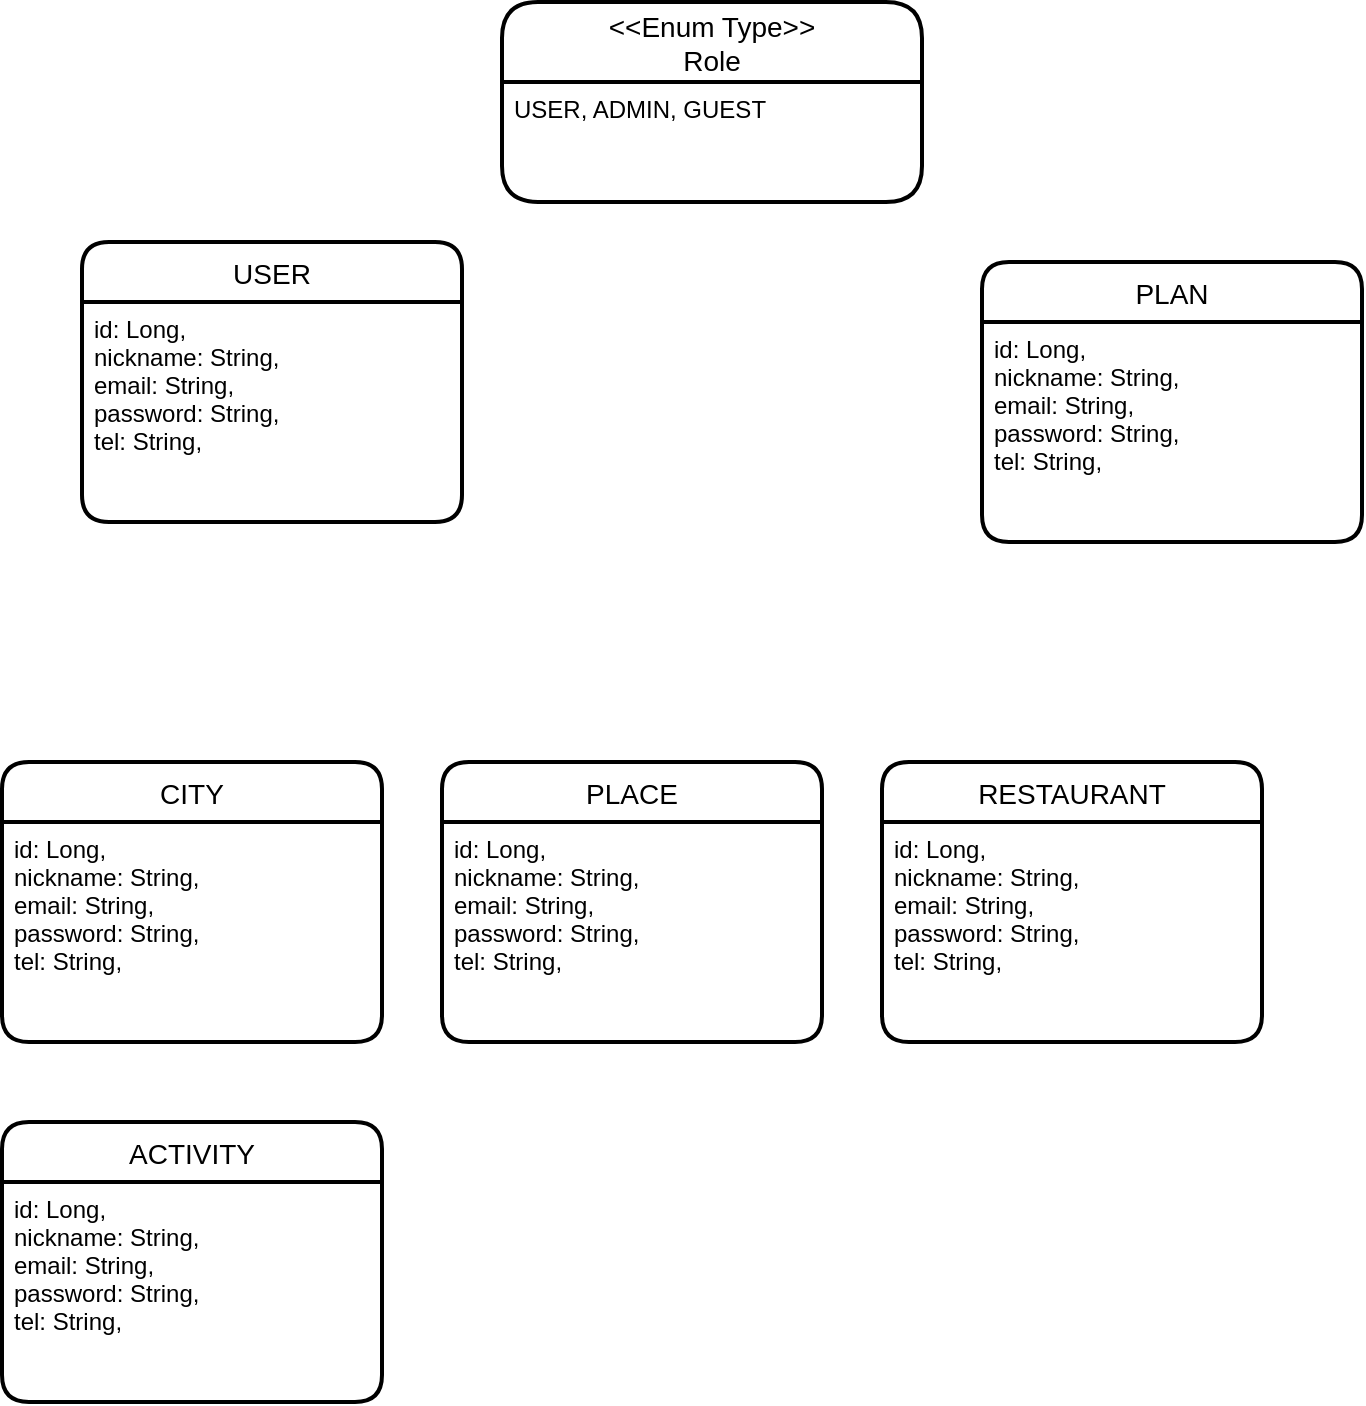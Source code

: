 <mxfile version="14.2.9" type="github">
  <diagram id="R2lEEEUBdFMjLlhIrx00" name="Page-1">
    <mxGraphModel dx="1038" dy="580" grid="1" gridSize="10" guides="1" tooltips="1" connect="1" arrows="1" fold="1" page="1" pageScale="1" pageWidth="850" pageHeight="1100" math="0" shadow="0" extFonts="Permanent Marker^https://fonts.googleapis.com/css?family=Permanent+Marker">
      <root>
        <mxCell id="0" />
        <mxCell id="1" parent="0" />
        <mxCell id="X_YoMtpEk2eTqTma3p50-4" value="USER" style="swimlane;childLayout=stackLayout;horizontal=1;startSize=30;horizontalStack=0;rounded=1;fontSize=14;fontStyle=0;strokeWidth=2;resizeParent=0;resizeLast=1;shadow=0;dashed=0;align=center;" parent="1" vertex="1">
          <mxGeometry x="70" y="180" width="190" height="140" as="geometry" />
        </mxCell>
        <mxCell id="X_YoMtpEk2eTqTma3p50-5" value="id: Long,&#xa;nickname: String,&#xa;email: String,&#xa;password: String,&#xa;tel: String," style="align=left;strokeColor=none;fillColor=none;spacingLeft=4;fontSize=12;verticalAlign=top;resizable=0;rotatable=0;part=1;" parent="X_YoMtpEk2eTqTma3p50-4" vertex="1">
          <mxGeometry y="30" width="190" height="110" as="geometry" />
        </mxCell>
        <mxCell id="X_YoMtpEk2eTqTma3p50-8" value="&lt;&lt;Enum Type&gt;&gt;&#xa;Role" style="swimlane;childLayout=stackLayout;horizontal=1;startSize=40;horizontalStack=0;rounded=1;fontSize=14;fontStyle=0;strokeWidth=2;resizeParent=0;resizeLast=1;shadow=0;dashed=0;align=center;" parent="1" vertex="1">
          <mxGeometry x="280" y="60" width="210" height="100" as="geometry">
            <mxRectangle x="110" y="50" width="70" height="30" as="alternateBounds" />
          </mxGeometry>
        </mxCell>
        <mxCell id="X_YoMtpEk2eTqTma3p50-9" value="USER, ADMIN, GUEST" style="align=left;strokeColor=none;fillColor=none;spacingLeft=4;fontSize=12;verticalAlign=top;resizable=0;rotatable=0;part=1;" parent="X_YoMtpEk2eTqTma3p50-8" vertex="1">
          <mxGeometry y="40" width="210" height="60" as="geometry" />
        </mxCell>
        <mxCell id="X_YoMtpEk2eTqTma3p50-18" value="CITY" style="swimlane;childLayout=stackLayout;horizontal=1;startSize=30;horizontalStack=0;rounded=1;fontSize=14;fontStyle=0;strokeWidth=2;resizeParent=0;resizeLast=1;shadow=0;dashed=0;align=center;" parent="1" vertex="1">
          <mxGeometry x="30" y="440" width="190" height="140" as="geometry" />
        </mxCell>
        <mxCell id="X_YoMtpEk2eTqTma3p50-19" value="id: Long,&#xa;nickname: String,&#xa;email: String,&#xa;password: String,&#xa;tel: String," style="align=left;strokeColor=none;fillColor=none;spacingLeft=4;fontSize=12;verticalAlign=top;resizable=0;rotatable=0;part=1;" parent="X_YoMtpEk2eTqTma3p50-18" vertex="1">
          <mxGeometry y="30" width="190" height="110" as="geometry" />
        </mxCell>
        <mxCell id="X_YoMtpEk2eTqTma3p50-20" value="PLAN" style="swimlane;childLayout=stackLayout;horizontal=1;startSize=30;horizontalStack=0;rounded=1;fontSize=14;fontStyle=0;strokeWidth=2;resizeParent=0;resizeLast=1;shadow=0;dashed=0;align=center;" parent="1" vertex="1">
          <mxGeometry x="520" y="190" width="190" height="140" as="geometry" />
        </mxCell>
        <mxCell id="X_YoMtpEk2eTqTma3p50-21" value="id: Long,&#xa;nickname: String,&#xa;email: String,&#xa;password: String,&#xa;tel: String," style="align=left;strokeColor=none;fillColor=none;spacingLeft=4;fontSize=12;verticalAlign=top;resizable=0;rotatable=0;part=1;" parent="X_YoMtpEk2eTqTma3p50-20" vertex="1">
          <mxGeometry y="30" width="190" height="110" as="geometry" />
        </mxCell>
        <mxCell id="X_YoMtpEk2eTqTma3p50-24" value="PLACE" style="swimlane;childLayout=stackLayout;horizontal=1;startSize=30;horizontalStack=0;rounded=1;fontSize=14;fontStyle=0;strokeWidth=2;resizeParent=0;resizeLast=1;shadow=0;dashed=0;align=center;" parent="1" vertex="1">
          <mxGeometry x="250" y="440" width="190" height="140" as="geometry" />
        </mxCell>
        <mxCell id="X_YoMtpEk2eTqTma3p50-25" value="id: Long,&#xa;nickname: String,&#xa;email: String,&#xa;password: String,&#xa;tel: String," style="align=left;strokeColor=none;fillColor=none;spacingLeft=4;fontSize=12;verticalAlign=top;resizable=0;rotatable=0;part=1;" parent="X_YoMtpEk2eTqTma3p50-24" vertex="1">
          <mxGeometry y="30" width="190" height="110" as="geometry" />
        </mxCell>
        <mxCell id="X_YoMtpEk2eTqTma3p50-26" value="RESTAURANT" style="swimlane;childLayout=stackLayout;horizontal=1;startSize=30;horizontalStack=0;rounded=1;fontSize=14;fontStyle=0;strokeWidth=2;resizeParent=0;resizeLast=1;shadow=0;dashed=0;align=center;" parent="1" vertex="1">
          <mxGeometry x="470" y="440" width="190" height="140" as="geometry" />
        </mxCell>
        <mxCell id="X_YoMtpEk2eTqTma3p50-27" value="id: Long,&#xa;nickname: String,&#xa;email: String,&#xa;password: String,&#xa;tel: String," style="align=left;strokeColor=none;fillColor=none;spacingLeft=4;fontSize=12;verticalAlign=top;resizable=0;rotatable=0;part=1;" parent="X_YoMtpEk2eTqTma3p50-26" vertex="1">
          <mxGeometry y="30" width="190" height="110" as="geometry" />
        </mxCell>
        <mxCell id="X_YoMtpEk2eTqTma3p50-29" value="ACTIVITY" style="swimlane;childLayout=stackLayout;horizontal=1;startSize=30;horizontalStack=0;rounded=1;fontSize=14;fontStyle=0;strokeWidth=2;resizeParent=0;resizeLast=1;shadow=0;dashed=0;align=center;" parent="1" vertex="1">
          <mxGeometry x="30" y="620" width="190" height="140" as="geometry" />
        </mxCell>
        <mxCell id="X_YoMtpEk2eTqTma3p50-30" value="id: Long,&#xa;nickname: String,&#xa;email: String,&#xa;password: String,&#xa;tel: String," style="align=left;strokeColor=none;fillColor=none;spacingLeft=4;fontSize=12;verticalAlign=top;resizable=0;rotatable=0;part=1;" parent="X_YoMtpEk2eTqTma3p50-29" vertex="1">
          <mxGeometry y="30" width="190" height="110" as="geometry" />
        </mxCell>
      </root>
    </mxGraphModel>
  </diagram>
</mxfile>
